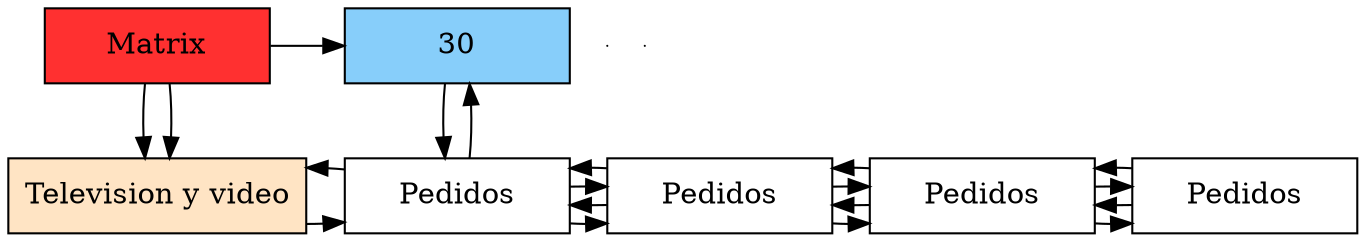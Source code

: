 digraph Sparce_Matrix {
node [shape=box]
MT[label="Matrix",width=1.5,style=filled,fillcolor=firebrick1,group=1];
e0[ shape = point, width = 0 ];
e1[ shape = point, width = 0 ];
V0[label="Television y video"width = 1.5 style = filled, fillcolor = bisque1, group = 1];
MT->V0
H0[label="30"width = 1.5 style = filled, fillcolor = lightskyblue, group =2];
MT->V0
MT->H0
{rank=same; MT;H0;}
"0xc00021e5a0"[label="Pedidos" width=1.5,group=2];
"0xc00021e510"[label="Pedidos" width=1.5,group=2];
"0xc00021e480"[label="Pedidos" width=1.5,group=2];
"0xc00021e3f0"[label="Pedidos" width=1.5,group=2];
V0->"0xc00021e5a0"
"0xc00021e5a0"->V0
"0xc00021e5a0"->"0xc00021e510"
"0xc00021e510"->"0xc00021e5a0"
"0xc00021e510"->"0xc00021e480"
"0xc00021e480"->"0xc00021e510"
"0xc00021e480"->"0xc00021e3f0"
"0xc00021e3f0"->"0xc00021e480"
{rank=same V0;"0xc00021e5a0";"0xc00021e510";"0xc00021e480";"0xc00021e3f0";}
H0->"0xc00021e5a0"
"0xc00021e5a0"->H0
"0xc00021e5a0"->"0xc00021e510"
"0xc00021e510"->"0xc00021e5a0"
"0xc00021e510"->"0xc00021e480"
"0xc00021e480"->"0xc00021e510"
"0xc00021e480"->"0xc00021e3f0"
"0xc00021e3f0"->"0xc00021e480"

}